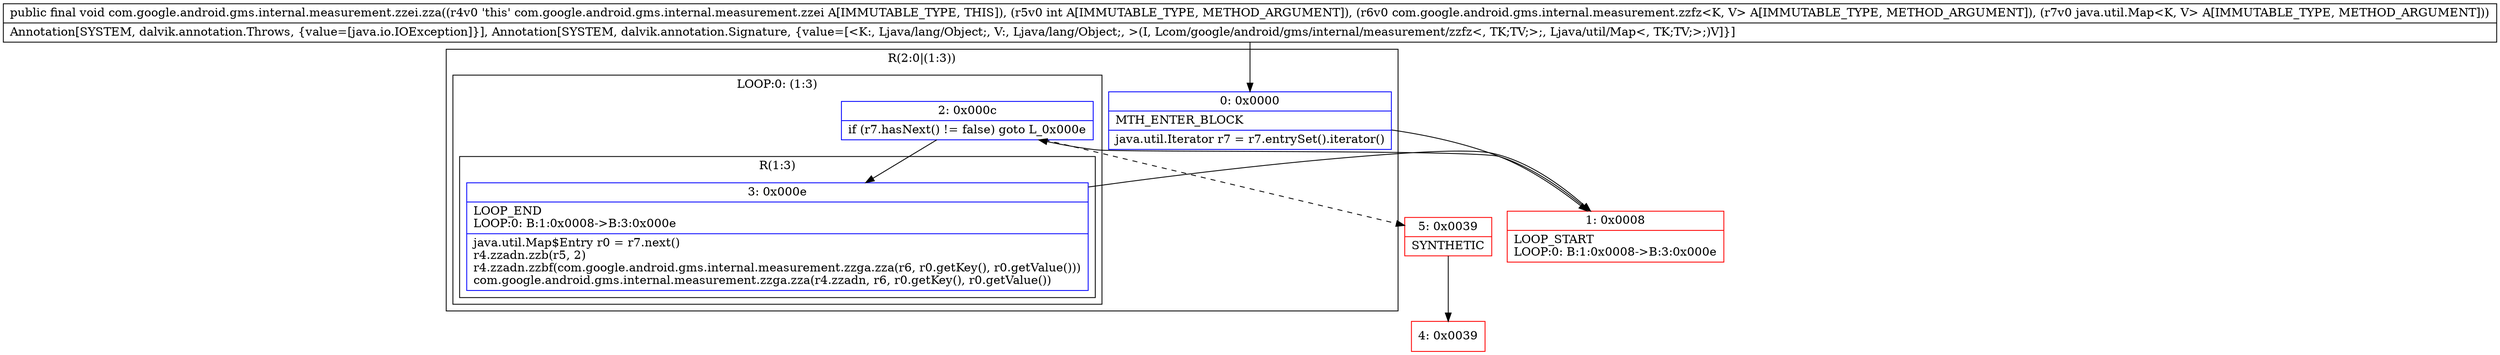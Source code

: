 digraph "CFG forcom.google.android.gms.internal.measurement.zzei.zza(ILcom\/google\/android\/gms\/internal\/measurement\/zzfz;Ljava\/util\/Map;)V" {
subgraph cluster_Region_1287427874 {
label = "R(2:0|(1:3))";
node [shape=record,color=blue];
Node_0 [shape=record,label="{0\:\ 0x0000|MTH_ENTER_BLOCK\l|java.util.Iterator r7 = r7.entrySet().iterator()\l}"];
subgraph cluster_LoopRegion_2061911383 {
label = "LOOP:0: (1:3)";
node [shape=record,color=blue];
Node_2 [shape=record,label="{2\:\ 0x000c|if (r7.hasNext() != false) goto L_0x000e\l}"];
subgraph cluster_Region_1396784221 {
label = "R(1:3)";
node [shape=record,color=blue];
Node_3 [shape=record,label="{3\:\ 0x000e|LOOP_END\lLOOP:0: B:1:0x0008\-\>B:3:0x000e\l|java.util.Map$Entry r0 = r7.next()\lr4.zzadn.zzb(r5, 2)\lr4.zzadn.zzbf(com.google.android.gms.internal.measurement.zzga.zza(r6, r0.getKey(), r0.getValue()))\lcom.google.android.gms.internal.measurement.zzga.zza(r4.zzadn, r6, r0.getKey(), r0.getValue())\l}"];
}
}
}
Node_1 [shape=record,color=red,label="{1\:\ 0x0008|LOOP_START\lLOOP:0: B:1:0x0008\-\>B:3:0x000e\l}"];
Node_4 [shape=record,color=red,label="{4\:\ 0x0039}"];
Node_5 [shape=record,color=red,label="{5\:\ 0x0039|SYNTHETIC\l}"];
MethodNode[shape=record,label="{public final void com.google.android.gms.internal.measurement.zzei.zza((r4v0 'this' com.google.android.gms.internal.measurement.zzei A[IMMUTABLE_TYPE, THIS]), (r5v0 int A[IMMUTABLE_TYPE, METHOD_ARGUMENT]), (r6v0 com.google.android.gms.internal.measurement.zzfz\<K, V\> A[IMMUTABLE_TYPE, METHOD_ARGUMENT]), (r7v0 java.util.Map\<K, V\> A[IMMUTABLE_TYPE, METHOD_ARGUMENT]))  | Annotation[SYSTEM, dalvik.annotation.Throws, \{value=[java.io.IOException]\}], Annotation[SYSTEM, dalvik.annotation.Signature, \{value=[\<K:, Ljava\/lang\/Object;, V:, Ljava\/lang\/Object;, \>(I, Lcom\/google\/android\/gms\/internal\/measurement\/zzfz\<, TK;TV;\>;, Ljava\/util\/Map\<, TK;TV;\>;)V]\}]\l}"];
MethodNode -> Node_0;
Node_0 -> Node_1;
Node_2 -> Node_3;
Node_2 -> Node_5[style=dashed];
Node_3 -> Node_1;
Node_1 -> Node_2;
Node_5 -> Node_4;
}

